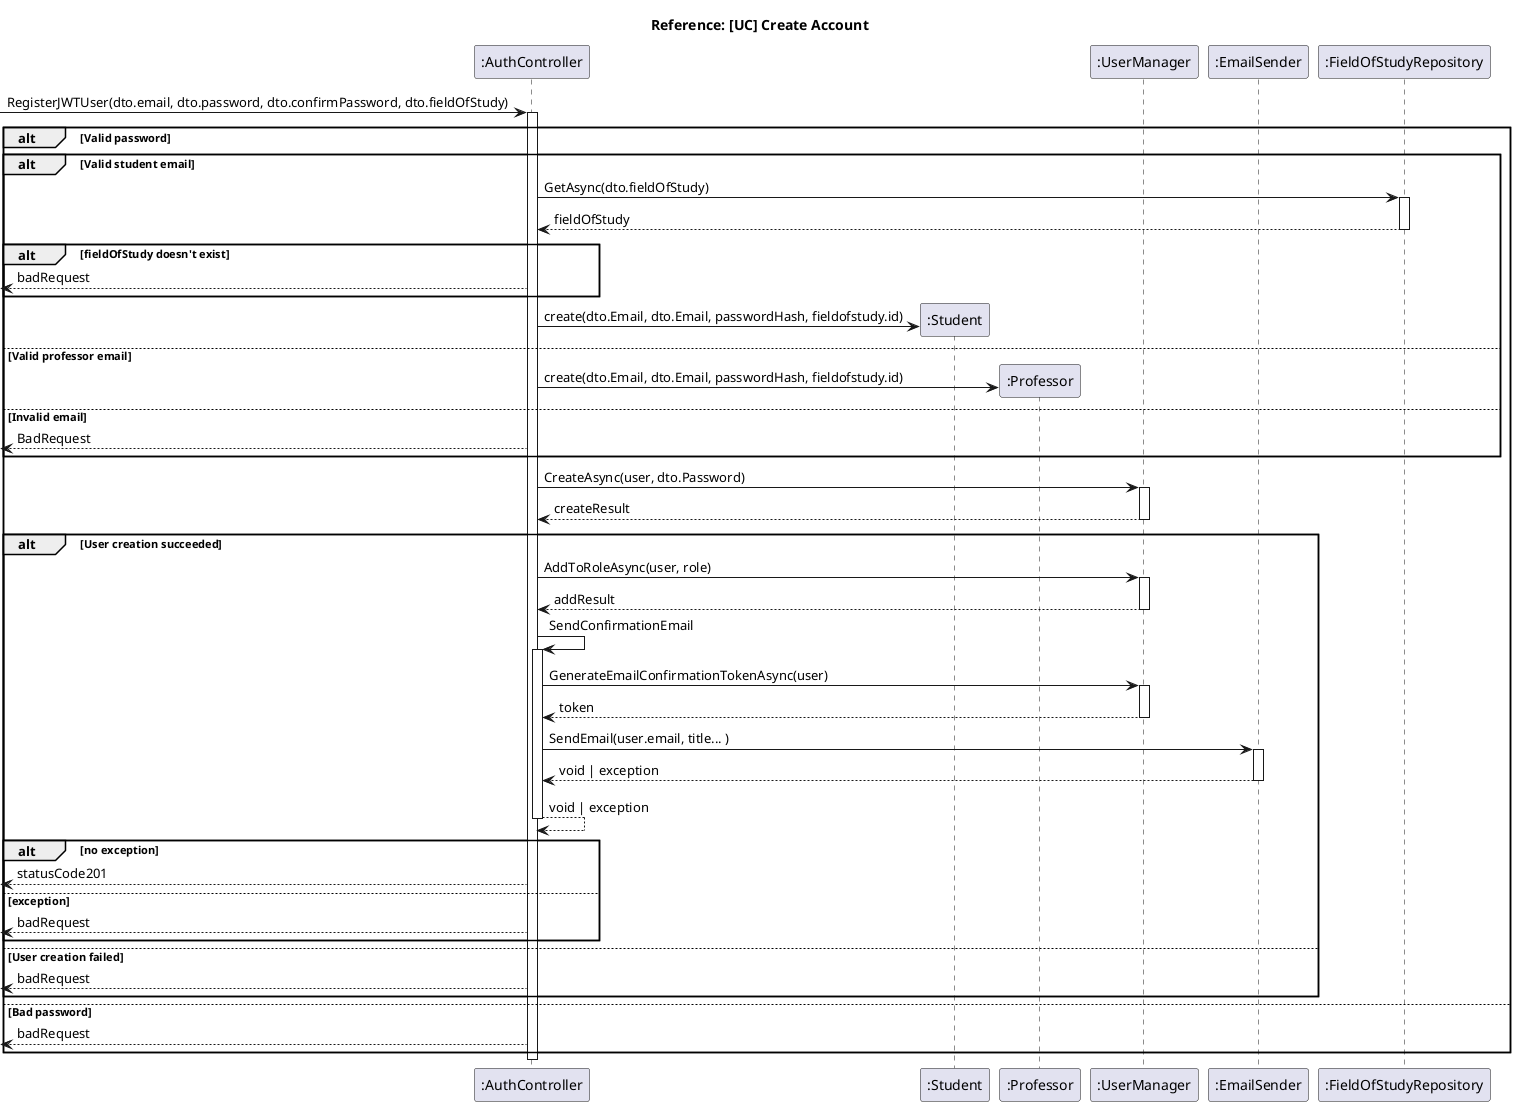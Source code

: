 @startuml Register

title Reference: [UC] Create Account

participant ":AuthController" as authController
participant ":Student" as student
participant ":Professor" as professor
participant ":UserManager" as userManager
participant ":EmailSender" as emailSender
participant ":FieldOfStudyRepository" as fieldOfStudyRepository

-> authController : RegisterJWTUser(dto.email, dto.password, dto.confirmPassword, dto.fieldOfStudy)
activate authController

alt Valid password
    alt Valid student email
        authController -> fieldOfStudyRepository: GetAsync(dto.fieldOfStudy)
        activate fieldOfStudyRepository
        fieldOfStudyRepository --> authController: fieldOfStudy
        deactivate fieldOfStudyRepository

        alt fieldOfStudy doesn't exist
            <-- authController: badRequest
        end

        authController -> student**: create(dto.Email, dto.Email, passwordHash, fieldofstudy.id)
        ' student --> authController: user
    else Valid professor email
        authController -> professor**: create(dto.Email, dto.Email, passwordHash, fieldofstudy.id)
    else Invalid email
        <-- authController: BadRequest
    end

    authController -> userManager: CreateAsync(user, dto.Password)
    activate userManager
    userManager --> authController: createResult
    deactivate userManager

    alt User creation succeeded
        authController -> userManager: AddToRoleAsync(user, role)
        activate userManager
        userManager --> authController: addResult
        deactivate userManager

        ' -> authController
        authController -> authController: SendConfirmationEmail
        activate authController
        
        authController -> userManager: GenerateEmailConfirmationTokenAsync(user)
        activate userManager
        userManager --> authController: token
        deactivate userManager
        
        authController -> emailSender: SendEmail(user.email, title... )
        activate emailSender
        emailSender --> authController: void | exception
        deactivate emailSender
        
        authController --> authController: void | exception
        deactivate authController

        alt no exception
            <-- authController: statusCode201
        else exception
            <-- authController: badRequest
        end
    else User creation failed
        <-- authController: badRequest
    end
else Bad password
    <-- authController: badRequest
end

deactivate authController

@enduml
